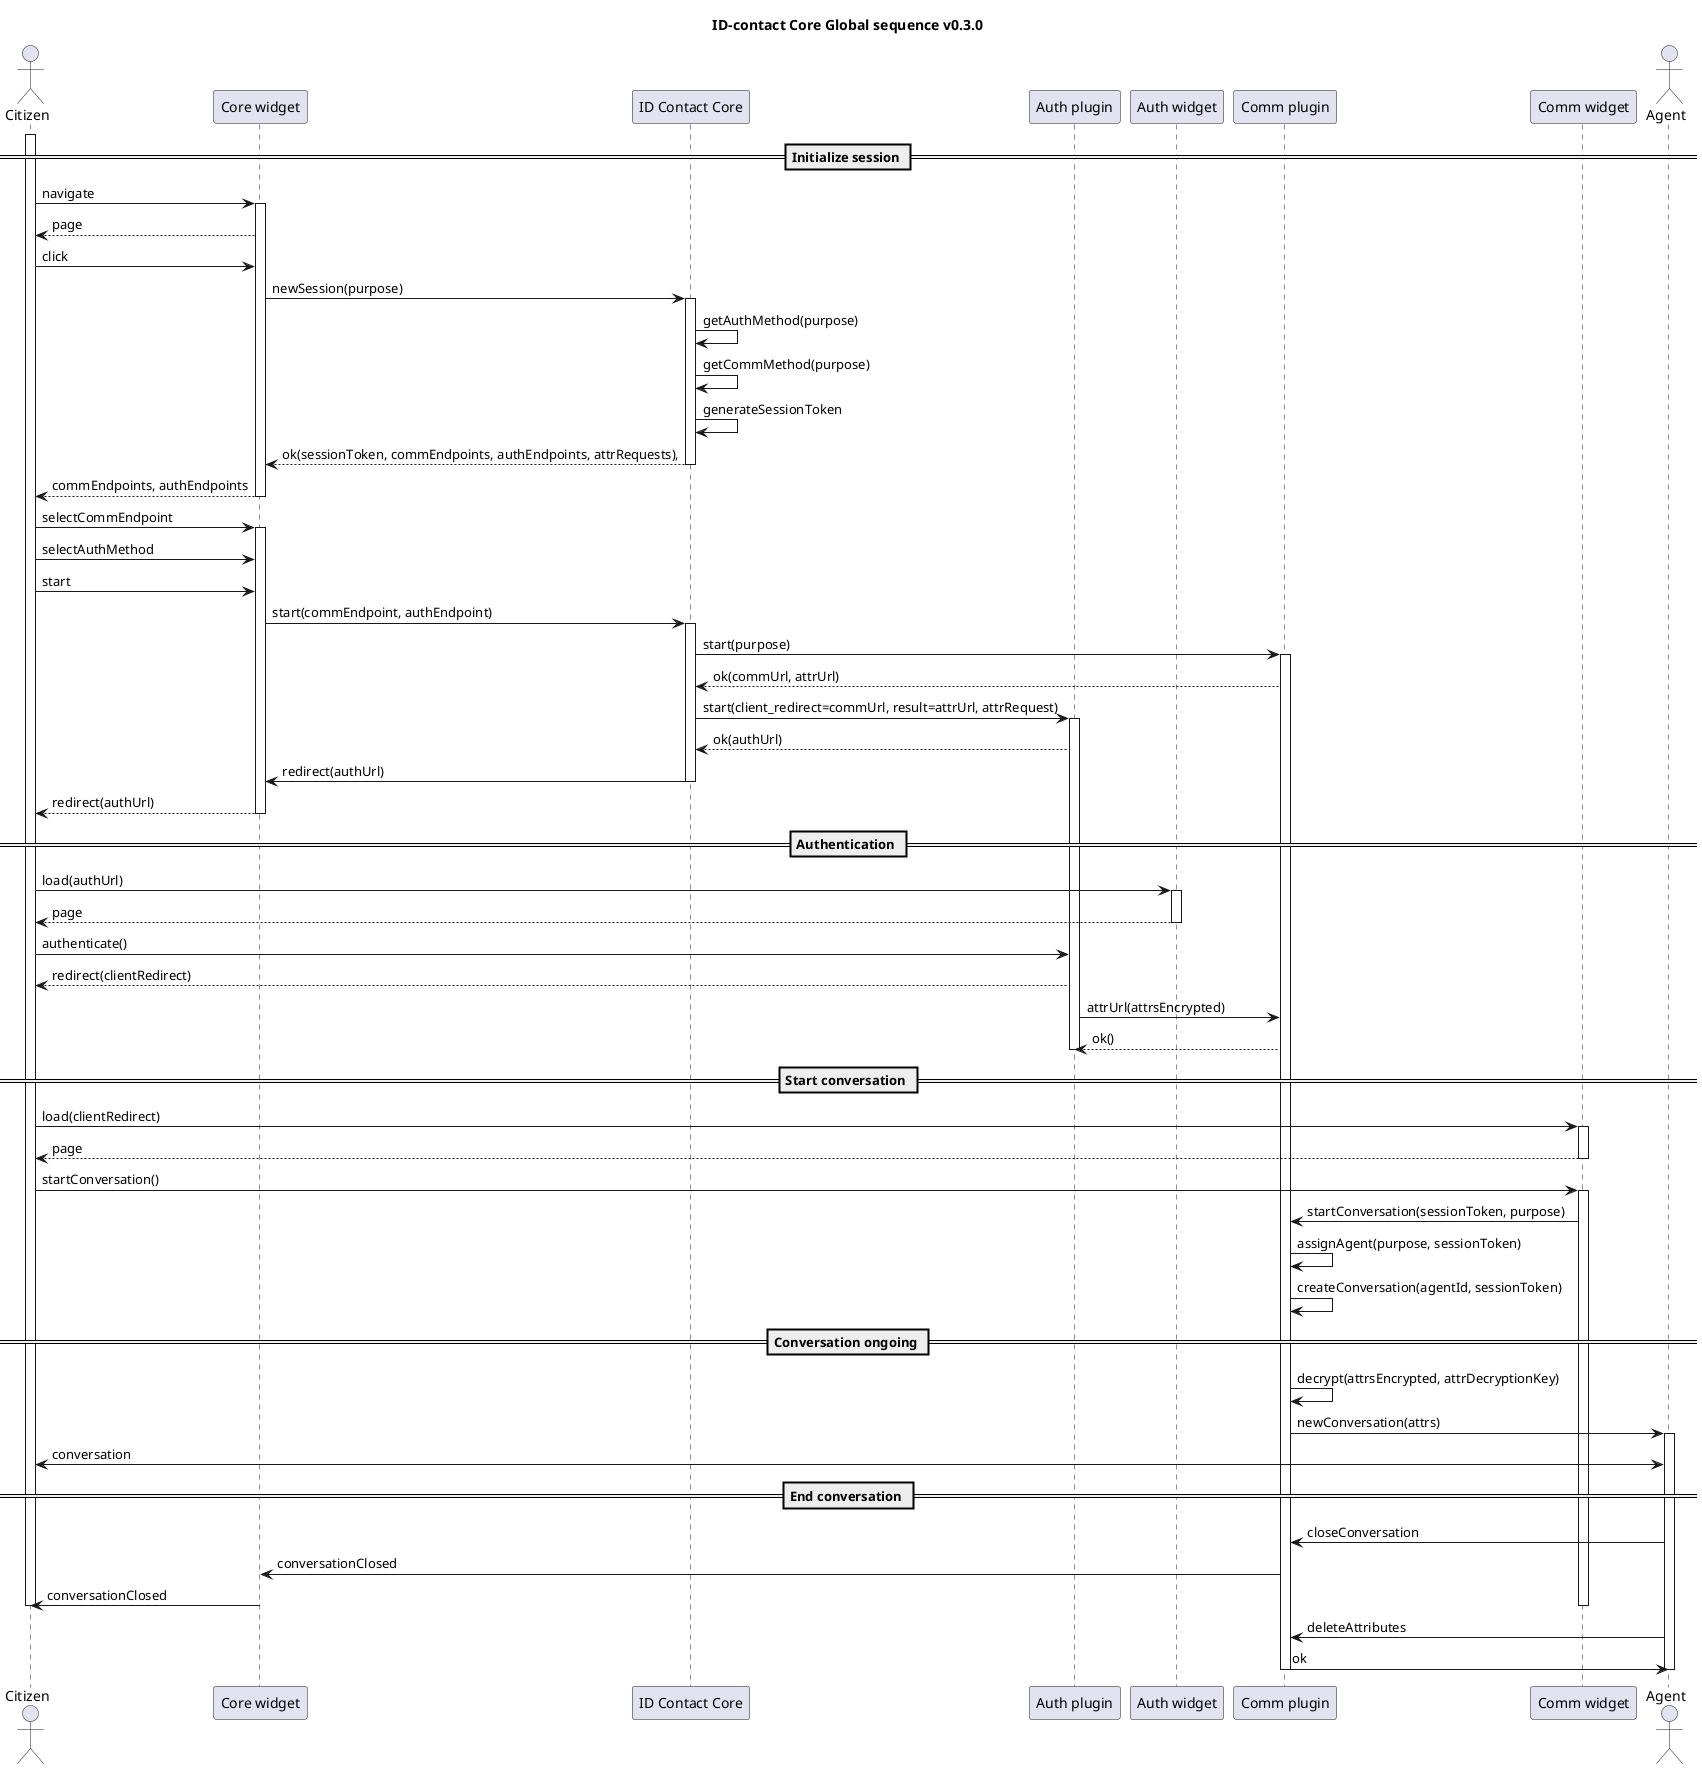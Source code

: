 
@startuml
title ID-contact Core Global sequence v0.3.0

actor Citizen as citizen
participant "Core widget" as widget
participant "ID Contact Core" as core
participant "Auth plugin" as auth_plugin
participant "Auth widget" as auth_widget
participant "Comm plugin" as comm_plugin
participant "Comm widget" as comm_widget
actor Agent as agent

== Initialize session ==

activate citizen
citizen->widget: navigate
activate widget
widget-->citizen: page
citizen->widget: click
widget->core: newSession(purpose)
activate core
core->core: getAuthMethod(purpose)
core->core: getCommMethod(purpose)
core->core: generateSessionToken
core-->widget: ok(sessionToken, commEndpoints, authEndpoints, attrRequests),
deactivate core
widget-->citizen: commEndpoints, authEndpoints
deactivate widget
citizen->widget: selectCommEndpoint
activate widget
citizen->widget: selectAuthMethod
citizen->widget: start
widget->core: start(commEndpoint, authEndpoint)
activate core
core->comm_plugin: start(purpose)
activate comm_plugin
comm_plugin-->core: ok(commUrl, attrUrl)
core->auth_plugin: start(client_redirect=commUrl, result=attrUrl, attrRequest)
activate auth_plugin
auth_plugin-->core: ok(authUrl)
core->widget: redirect(authUrl)
deactivate core
widget-->citizen: redirect(authUrl)
deactivate widget

== Authentication ==

citizen->auth_widget: load(authUrl)
activate auth_widget
auth_widget-->citizen: page
deactivate auth_widget

citizen->auth_plugin: authenticate()
auth_plugin-->citizen: redirect(clientRedirect)
auth_plugin->comm_plugin: attrUrl(attrsEncrypted)
comm_plugin-->auth_plugin: ok()
deactivate auth_plugin

== Start conversation ==

citizen->comm_widget: load(clientRedirect)
activate comm_widget
comm_widget-->citizen: page
deactivate comm_widget

citizen->comm_widget: startConversation()
activate comm_widget
comm_widget->comm_plugin: startConversation(sessionToken, purpose)

comm_plugin->comm_plugin: assignAgent(purpose, sessionToken)
comm_plugin->comm_plugin: createConversation(agentId, sessionToken)

== Conversation ongoing ==
comm_plugin->comm_plugin: decrypt(attrsEncrypted, attrDecryptionKey)
comm_plugin->agent: newConversation(attrs)

activate agent
citizen<->agent: conversation

== End conversation ==
agent->comm_plugin: closeConversation
comm_plugin->widget: conversationClosed
deactivate widget
widget->citizen: conversationClosed
deactivate comm_widget
deactivate citizen
agent->comm_plugin: deleteAttributes
comm_plugin->agent: ok
deactivate comm_plugin
deactivate agent


@enduml
